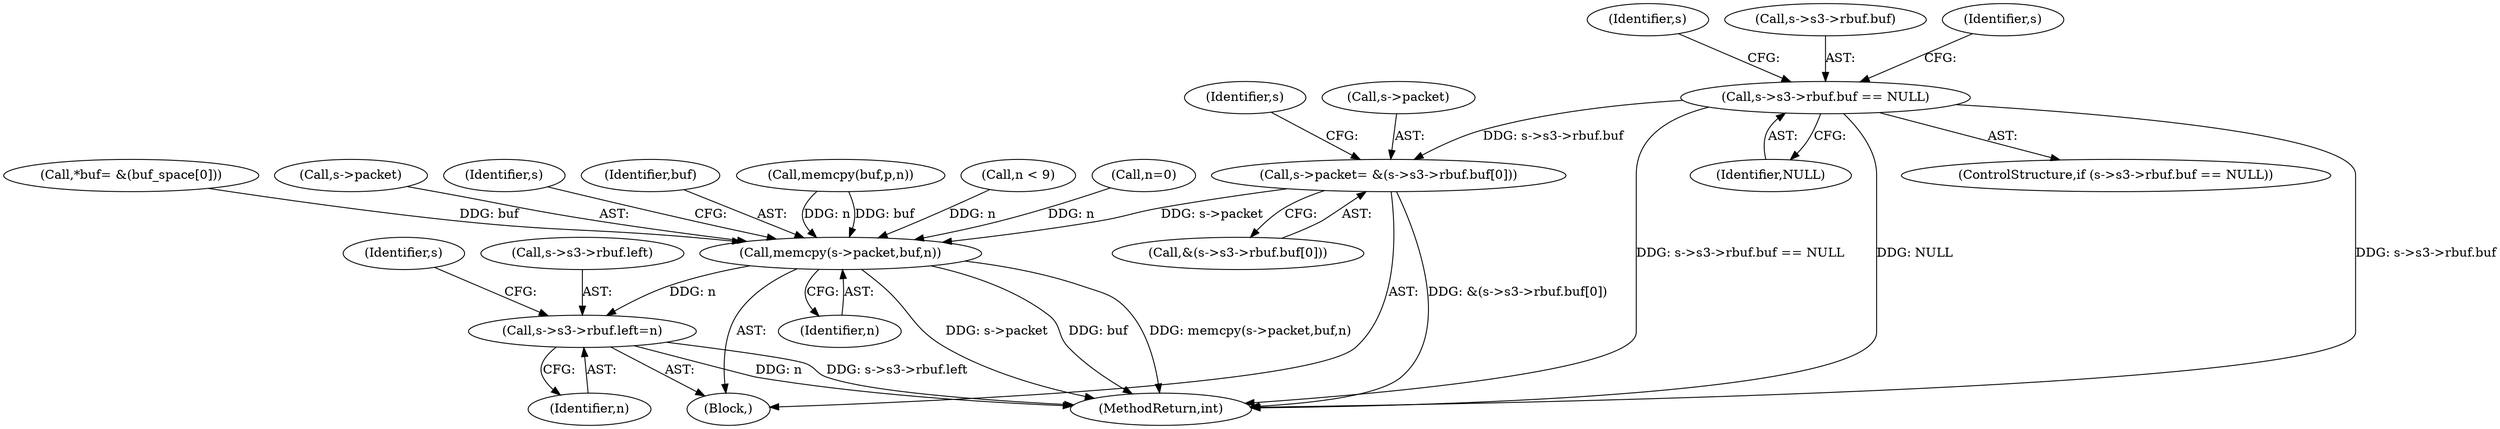 digraph "0_openssl_26a59d9b46574e457870197dffa802871b4c8fc7_0@pointer" {
"1001086" [label="(Call,s->s3->rbuf.buf == NULL)"];
"1001100" [label="(Call,s->packet= &(s->s3->rbuf.buf[0]))"];
"1001114" [label="(Call,memcpy(s->packet,buf,n))"];
"1001120" [label="(Call,s->s3->rbuf.left=n)"];
"1001133" [label="(Identifier,s)"];
"1001116" [label="(Identifier,s)"];
"1001098" [label="(Identifier,s)"];
"1001094" [label="(Identifier,NULL)"];
"1001119" [label="(Identifier,n)"];
"1001115" [label="(Call,s->packet)"];
"1001121" [label="(Call,s->s3->rbuf.left)"];
"1001104" [label="(Call,&(s->s3->rbuf.buf[0]))"];
"1001114" [label="(Call,memcpy(s->packet,buf,n))"];
"1001124" [label="(Identifier,s)"];
"1001087" [label="(Call,s->s3->rbuf.buf)"];
"1001118" [label="(Identifier,buf)"];
"1000759" [label="(Call,n < 9)"];
"1001101" [label="(Call,s->packet)"];
"1001120" [label="(Call,s->s3->rbuf.left=n)"];
"1001073" [label="(Block,)"];
"1001128" [label="(Identifier,n)"];
"1001085" [label="(ControlStructure,if (s->s3->rbuf.buf == NULL))"];
"1001102" [label="(Identifier,s)"];
"1000165" [label="(Call,n=0)"];
"1001100" [label="(Call,s->packet= &(s->s3->rbuf.buf[0]))"];
"1001274" [label="(MethodReturn,int)"];
"1000150" [label="(Call,*buf= &(buf_space[0]))"];
"1001086" [label="(Call,s->s3->rbuf.buf == NULL)"];
"1000213" [label="(Call,memcpy(buf,p,n))"];
"1001086" -> "1001085"  [label="AST: "];
"1001086" -> "1001094"  [label="CFG: "];
"1001087" -> "1001086"  [label="AST: "];
"1001094" -> "1001086"  [label="AST: "];
"1001098" -> "1001086"  [label="CFG: "];
"1001102" -> "1001086"  [label="CFG: "];
"1001086" -> "1001274"  [label="DDG: s->s3->rbuf.buf"];
"1001086" -> "1001274"  [label="DDG: s->s3->rbuf.buf == NULL"];
"1001086" -> "1001274"  [label="DDG: NULL"];
"1001086" -> "1001100"  [label="DDG: s->s3->rbuf.buf"];
"1001100" -> "1001073"  [label="AST: "];
"1001100" -> "1001104"  [label="CFG: "];
"1001101" -> "1001100"  [label="AST: "];
"1001104" -> "1001100"  [label="AST: "];
"1001116" -> "1001100"  [label="CFG: "];
"1001100" -> "1001274"  [label="DDG: &(s->s3->rbuf.buf[0])"];
"1001100" -> "1001114"  [label="DDG: s->packet"];
"1001114" -> "1001073"  [label="AST: "];
"1001114" -> "1001119"  [label="CFG: "];
"1001115" -> "1001114"  [label="AST: "];
"1001118" -> "1001114"  [label="AST: "];
"1001119" -> "1001114"  [label="AST: "];
"1001124" -> "1001114"  [label="CFG: "];
"1001114" -> "1001274"  [label="DDG: memcpy(s->packet,buf,n)"];
"1001114" -> "1001274"  [label="DDG: s->packet"];
"1001114" -> "1001274"  [label="DDG: buf"];
"1000150" -> "1001114"  [label="DDG: buf"];
"1000213" -> "1001114"  [label="DDG: buf"];
"1000213" -> "1001114"  [label="DDG: n"];
"1000165" -> "1001114"  [label="DDG: n"];
"1000759" -> "1001114"  [label="DDG: n"];
"1001114" -> "1001120"  [label="DDG: n"];
"1001120" -> "1001073"  [label="AST: "];
"1001120" -> "1001128"  [label="CFG: "];
"1001121" -> "1001120"  [label="AST: "];
"1001128" -> "1001120"  [label="AST: "];
"1001133" -> "1001120"  [label="CFG: "];
"1001120" -> "1001274"  [label="DDG: s->s3->rbuf.left"];
"1001120" -> "1001274"  [label="DDG: n"];
}
